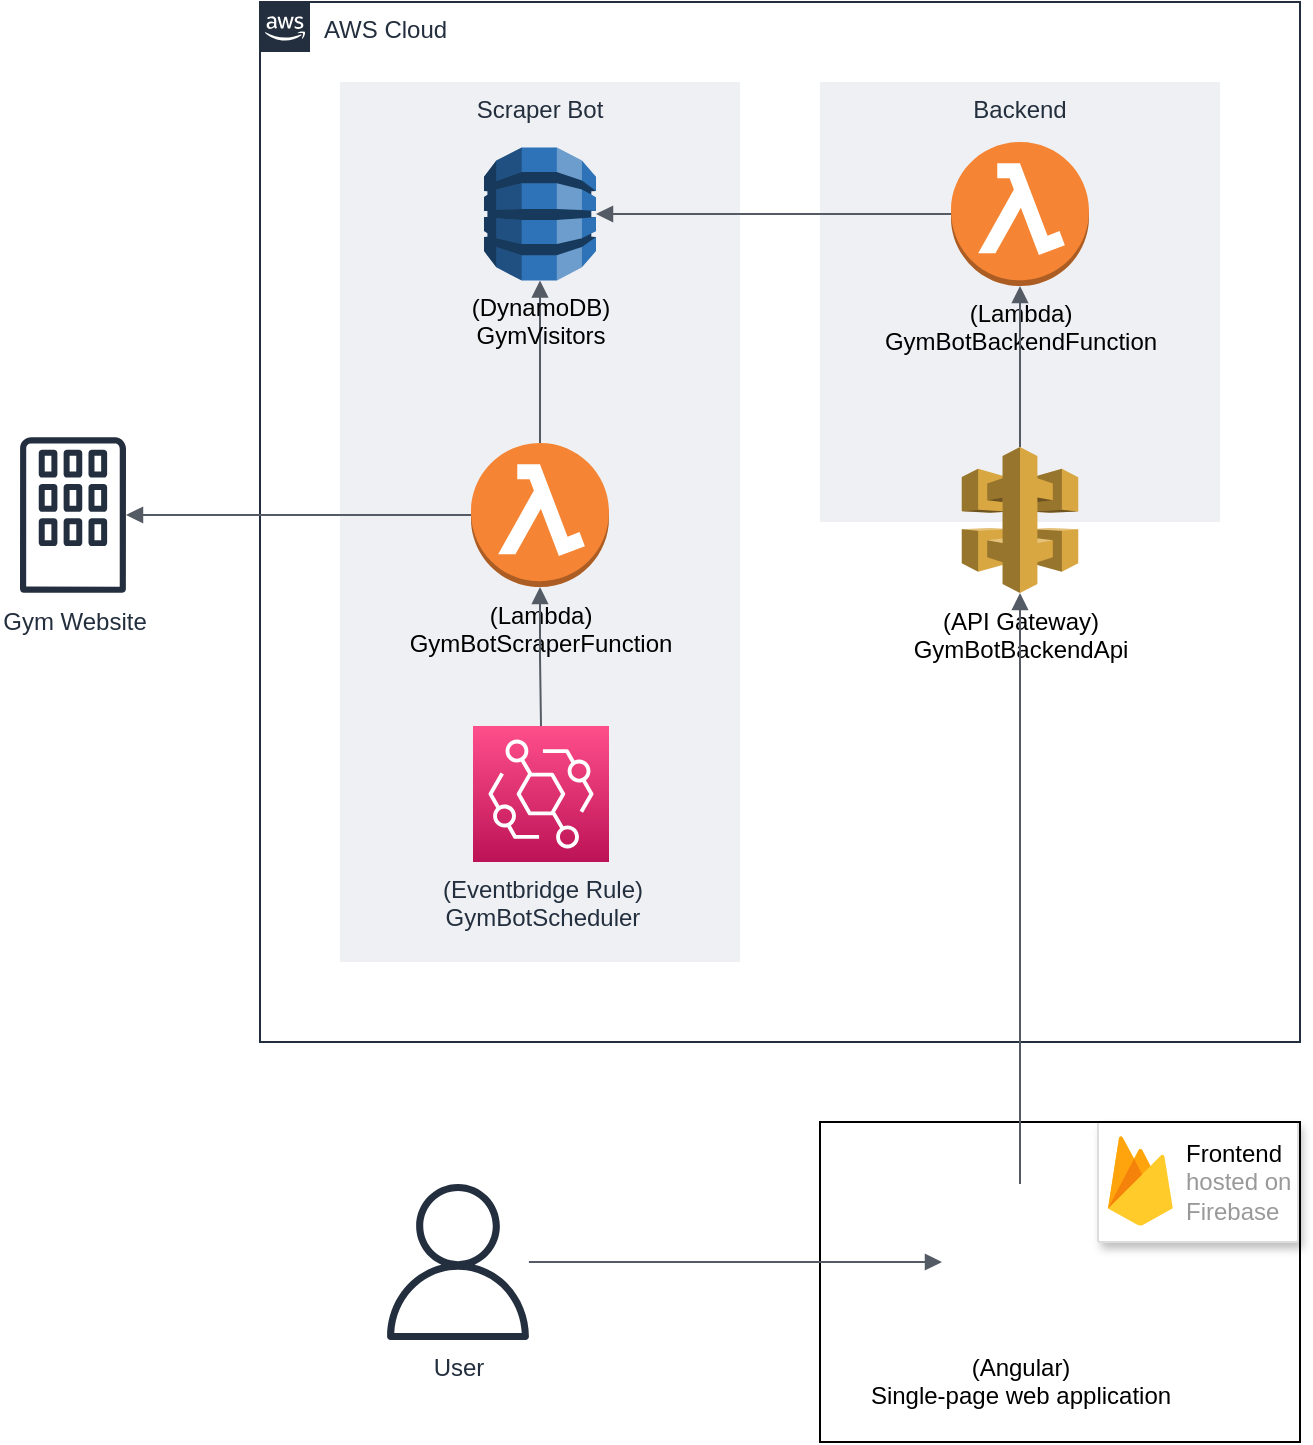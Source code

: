 <mxfile version="15.2.5" type="device"><diagram id="bSevQiGqMFAtOH4cHZ_2" name="Page-1"><mxGraphModel dx="2876" dy="1186" grid="1" gridSize="10" guides="1" tooltips="1" connect="1" arrows="1" fold="1" page="1" pageScale="1" pageWidth="827" pageHeight="1169" math="0" shadow="0"><root><mxCell id="0"/><mxCell id="1" parent="0"/><mxCell id="QXWSXQQX_EzluwLUj6zs-11" value="" style="strokeColor=#dddddd;shadow=1;strokeWidth=1;rounded=1;absoluteArcSize=1;arcSize=2;" parent="1" vertex="1"><mxGeometry x="619" y="600" width="100" height="60" as="geometry"/></mxCell><mxCell id="QXWSXQQX_EzluwLUj6zs-12" value="&lt;font color=&quot;#000000&quot;&gt;Frontend&lt;/font&gt;&lt;br&gt;hosted on &lt;br&gt;Firebase" style="sketch=0;dashed=0;connectable=0;html=1;fillColor=#5184F3;strokeColor=none;shape=mxgraph.gcp2.firebase;part=1;labelPosition=right;verticalLabelPosition=middle;align=left;verticalAlign=middle;spacingLeft=5;fontColor=#999999;fontSize=12;" parent="QXWSXQQX_EzluwLUj6zs-11" vertex="1"><mxGeometry width="32.4" height="45" relative="1" as="geometry"><mxPoint x="5" y="7" as="offset"/></mxGeometry></mxCell><mxCell id="QXWSXQQX_EzluwLUj6zs-7" value="AWS Cloud" style="points=[[0,0],[0.25,0],[0.5,0],[0.75,0],[1,0],[1,0.25],[1,0.5],[1,0.75],[1,1],[0.75,1],[0.5,1],[0.25,1],[0,1],[0,0.75],[0,0.5],[0,0.25]];outlineConnect=0;gradientColor=none;html=1;whiteSpace=wrap;fontSize=12;fontStyle=0;shape=mxgraph.aws4.group;grIcon=mxgraph.aws4.group_aws_cloud_alt;strokeColor=#232F3E;fillColor=none;verticalAlign=top;align=left;spacingLeft=30;fontColor=#232F3E;dashed=0;" parent="1" vertex="1"><mxGeometry x="200" y="40" width="520" height="520" as="geometry"/></mxCell><mxCell id="LhqbuaHoi2CvnuDYwoXG-8" value="Scraper Bot" style="fillColor=#EFF0F3;strokeColor=none;dashed=0;verticalAlign=top;fontStyle=0;fontColor=#232F3D;" vertex="1" parent="1"><mxGeometry x="240" y="80" width="200" height="440" as="geometry"/></mxCell><mxCell id="QXWSXQQX_EzluwLUj6zs-9" value="" style="edgeStyle=orthogonalEdgeStyle;html=1;endArrow=none;elbow=vertical;startArrow=block;startFill=1;strokeColor=#545B64;rounded=0;entryX=0.5;entryY=0;entryDx=0;entryDy=0;entryPerimeter=0;exitX=0.5;exitY=1;exitDx=0;exitDy=0;exitPerimeter=0;" parent="1" source="QXWSXQQX_EzluwLUj6zs-6" target="QXWSXQQX_EzluwLUj6zs-1" edge="1"><mxGeometry width="100" relative="1" as="geometry"><mxPoint x="230" y="350" as="sourcePoint"/><mxPoint x="330" y="350" as="targetPoint"/></mxGeometry></mxCell><mxCell id="QXWSXQQX_EzluwLUj6zs-15" value="" style="rounded=0;whiteSpace=wrap;html=1;fillColor=none;" parent="1" vertex="1"><mxGeometry x="480" y="600" width="240" height="160" as="geometry"/></mxCell><mxCell id="QXWSXQQX_EzluwLUj6zs-5" value="Backend" style="fillColor=#EFF0F3;strokeColor=none;dashed=0;verticalAlign=top;fontStyle=0;fontColor=#232F3D;" parent="1" vertex="1"><mxGeometry x="480" y="80" width="200" height="220" as="geometry"/></mxCell><mxCell id="QXWSXQQX_EzluwLUj6zs-1" value="(Lambda)&lt;br&gt;GymBotScraperFunction" style="outlineConnect=0;dashed=0;verticalLabelPosition=bottom;verticalAlign=top;align=center;html=1;shape=mxgraph.aws3.lambda_function;fillColor=#F58534;gradientColor=none;" parent="1" vertex="1"><mxGeometry x="305.5" y="260.5" width="69" height="72" as="geometry"/></mxCell><mxCell id="QXWSXQQX_EzluwLUj6zs-2" value="(Lambda)&lt;br&gt;GymBotBackendFunction" style="outlineConnect=0;dashed=0;verticalLabelPosition=bottom;verticalAlign=top;align=center;html=1;shape=mxgraph.aws3.lambda_function;fillColor=#F58534;gradientColor=none;" parent="1" vertex="1"><mxGeometry x="545.5" y="110" width="69" height="72" as="geometry"/></mxCell><mxCell id="QXWSXQQX_EzluwLUj6zs-3" value="(API Gateway)&lt;br&gt;GymBotBackendApi" style="outlineConnect=0;dashed=0;verticalLabelPosition=bottom;verticalAlign=top;align=center;html=1;shape=mxgraph.aws3.api_gateway;fillColor=#D9A741;gradientColor=none;" parent="1" vertex="1"><mxGeometry x="550.88" y="262.5" width="58.25" height="73" as="geometry"/></mxCell><mxCell id="QXWSXQQX_EzluwLUj6zs-6" value="(DynamoDB) &lt;br&gt;GymVisitors" style="outlineConnect=0;dashed=0;verticalLabelPosition=bottom;verticalAlign=top;align=center;html=1;shape=mxgraph.aws3.dynamo_db;fillColor=#2E73B8;gradientColor=none;" parent="1" vertex="1"><mxGeometry x="312" y="112.75" width="56" height="66.5" as="geometry"/></mxCell><mxCell id="QXWSXQQX_EzluwLUj6zs-8" value="" style="edgeStyle=orthogonalEdgeStyle;html=1;endArrow=none;elbow=vertical;startArrow=block;startFill=1;strokeColor=#545B64;rounded=0;entryX=0;entryY=0.5;entryDx=0;entryDy=0;entryPerimeter=0;exitX=1;exitY=0.5;exitDx=0;exitDy=0;exitPerimeter=0;" parent="1" source="QXWSXQQX_EzluwLUj6zs-6" target="QXWSXQQX_EzluwLUj6zs-2" edge="1"><mxGeometry width="100" relative="1" as="geometry"><mxPoint x="360" y="410" as="sourcePoint"/><mxPoint x="460" y="410" as="targetPoint"/></mxGeometry></mxCell><mxCell id="QXWSXQQX_EzluwLUj6zs-10" value="" style="edgeStyle=orthogonalEdgeStyle;html=1;endArrow=none;elbow=vertical;startArrow=block;startFill=1;strokeColor=#545B64;rounded=0;entryX=0.5;entryY=0;entryDx=0;entryDy=0;entryPerimeter=0;exitX=0.5;exitY=1;exitDx=0;exitDy=0;exitPerimeter=0;" parent="1" source="QXWSXQQX_EzluwLUj6zs-2" target="QXWSXQQX_EzluwLUj6zs-3" edge="1"><mxGeometry width="100" relative="1" as="geometry"><mxPoint x="220" y="240" as="sourcePoint"/><mxPoint x="320" y="240" as="targetPoint"/></mxGeometry></mxCell><mxCell id="QXWSXQQX_EzluwLUj6zs-13" value="Gym Website" style="sketch=0;outlineConnect=0;fontColor=#232F3E;gradientColor=none;fillColor=#232F3E;strokeColor=none;dashed=0;verticalLabelPosition=bottom;verticalAlign=top;align=center;html=1;fontSize=12;fontStyle=0;aspect=fixed;pointerEvents=1;shape=mxgraph.aws4.corporate_data_center;" parent="1" vertex="1"><mxGeometry x="80" y="257.5" width="53" height="78" as="geometry"/></mxCell><mxCell id="QXWSXQQX_EzluwLUj6zs-14" value="" style="edgeStyle=orthogonalEdgeStyle;html=1;endArrow=none;elbow=vertical;startArrow=block;startFill=1;strokeColor=#545B64;rounded=0;" parent="1" source="QXWSXQQX_EzluwLUj6zs-13" edge="1" target="QXWSXQQX_EzluwLUj6zs-1"><mxGeometry width="100" relative="1" as="geometry"><mxPoint x="260" y="340" as="sourcePoint"/><mxPoint x="250" y="296" as="targetPoint"/></mxGeometry></mxCell><mxCell id="QXWSXQQX_EzluwLUj6zs-16" value="(Angular)&lt;br&gt;Single-page web application" style="shape=image;html=1;verticalAlign=top;verticalLabelPosition=bottom;labelBackgroundColor=#ffffff;imageAspect=0;aspect=fixed;image=https://cdn4.iconfinder.com/data/icons/logos-and-brands/512/21_Angular_logo_logos-128.png" parent="1" vertex="1"><mxGeometry x="541" y="631" width="78" height="78" as="geometry"/></mxCell><mxCell id="QXWSXQQX_EzluwLUj6zs-17" value="" style="edgeStyle=orthogonalEdgeStyle;html=1;endArrow=none;elbow=vertical;startArrow=block;startFill=1;strokeColor=#545B64;rounded=0;entryX=0.5;entryY=0;entryDx=0;entryDy=0;exitX=0.5;exitY=1;exitDx=0;exitDy=0;exitPerimeter=0;" parent="1" source="QXWSXQQX_EzluwLUj6zs-3" target="QXWSXQQX_EzluwLUj6zs-16" edge="1"><mxGeometry width="100" relative="1" as="geometry"><mxPoint x="240" y="480" as="sourcePoint"/><mxPoint x="340" y="480" as="targetPoint"/></mxGeometry></mxCell><mxCell id="LhqbuaHoi2CvnuDYwoXG-1" value="(Eventbridge Rule)&lt;br&gt;GymBotScheduler" style="sketch=0;points=[[0,0,0],[0.25,0,0],[0.5,0,0],[0.75,0,0],[1,0,0],[0,1,0],[0.25,1,0],[0.5,1,0],[0.75,1,0],[1,1,0],[0,0.25,0],[0,0.5,0],[0,0.75,0],[1,0.25,0],[1,0.5,0],[1,0.75,0]];outlineConnect=0;fontColor=#232F3E;gradientColor=#FF4F8B;gradientDirection=north;fillColor=#BC1356;strokeColor=#ffffff;dashed=0;verticalLabelPosition=bottom;verticalAlign=top;align=center;html=1;fontSize=12;fontStyle=0;aspect=fixed;shape=mxgraph.aws4.resourceIcon;resIcon=mxgraph.aws4.eventbridge;" vertex="1" parent="1"><mxGeometry x="306.5" y="402" width="68" height="68" as="geometry"/></mxCell><mxCell id="LhqbuaHoi2CvnuDYwoXG-4" value="" style="edgeStyle=orthogonalEdgeStyle;html=1;endArrow=none;elbow=vertical;startArrow=block;startFill=1;strokeColor=#545B64;rounded=0;entryX=0.5;entryY=0;entryDx=0;entryDy=0;entryPerimeter=0;exitX=0.5;exitY=1;exitDx=0;exitDy=0;exitPerimeter=0;" edge="1" parent="1" source="QXWSXQQX_EzluwLUj6zs-1" target="LhqbuaHoi2CvnuDYwoXG-1"><mxGeometry width="100" relative="1" as="geometry"><mxPoint x="285" y="330" as="sourcePoint"/><mxPoint x="260" y="306" as="targetPoint"/></mxGeometry></mxCell><mxCell id="LhqbuaHoi2CvnuDYwoXG-5" value="User" style="sketch=0;outlineConnect=0;fontColor=#232F3E;gradientColor=none;fillColor=#232F3E;strokeColor=none;dashed=0;verticalLabelPosition=bottom;verticalAlign=top;align=center;html=1;fontSize=12;fontStyle=0;aspect=fixed;pointerEvents=1;shape=mxgraph.aws4.user;" vertex="1" parent="1"><mxGeometry x="260" y="631" width="78" height="78" as="geometry"/></mxCell><mxCell id="LhqbuaHoi2CvnuDYwoXG-7" value="" style="edgeStyle=orthogonalEdgeStyle;html=1;endArrow=none;elbow=vertical;startArrow=block;startFill=1;strokeColor=#545B64;rounded=0;" edge="1" parent="1" source="QXWSXQQX_EzluwLUj6zs-16" target="LhqbuaHoi2CvnuDYwoXG-5"><mxGeometry width="100" relative="1" as="geometry"><mxPoint x="470" y="353" as="sourcePoint"/><mxPoint x="470" y="596" as="targetPoint"/></mxGeometry></mxCell></root></mxGraphModel></diagram></mxfile>
